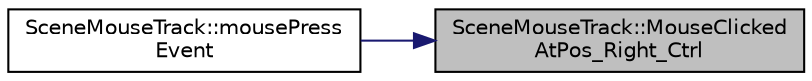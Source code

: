 digraph "SceneMouseTrack::MouseClickedAtPos_Right_Ctrl"
{
 // LATEX_PDF_SIZE
  edge [fontname="Helvetica",fontsize="10",labelfontname="Helvetica",labelfontsize="10"];
  node [fontname="Helvetica",fontsize="10",shape=record];
  rankdir="RL";
  Node1 [label="SceneMouseTrack::MouseClicked\lAtPos_Right_Ctrl",height=0.2,width=0.4,color="black", fillcolor="grey75", style="filled", fontcolor="black",tooltip=" "];
  Node1 -> Node2 [dir="back",color="midnightblue",fontsize="10",style="solid"];
  Node2 [label="SceneMouseTrack::mousePress\lEvent",height=0.2,width=0.4,color="black", fillcolor="white", style="filled",URL="$class_scene_mouse_track.html#a2d7efca55298e0b4896d22da215152cf",tooltip=" "];
}
